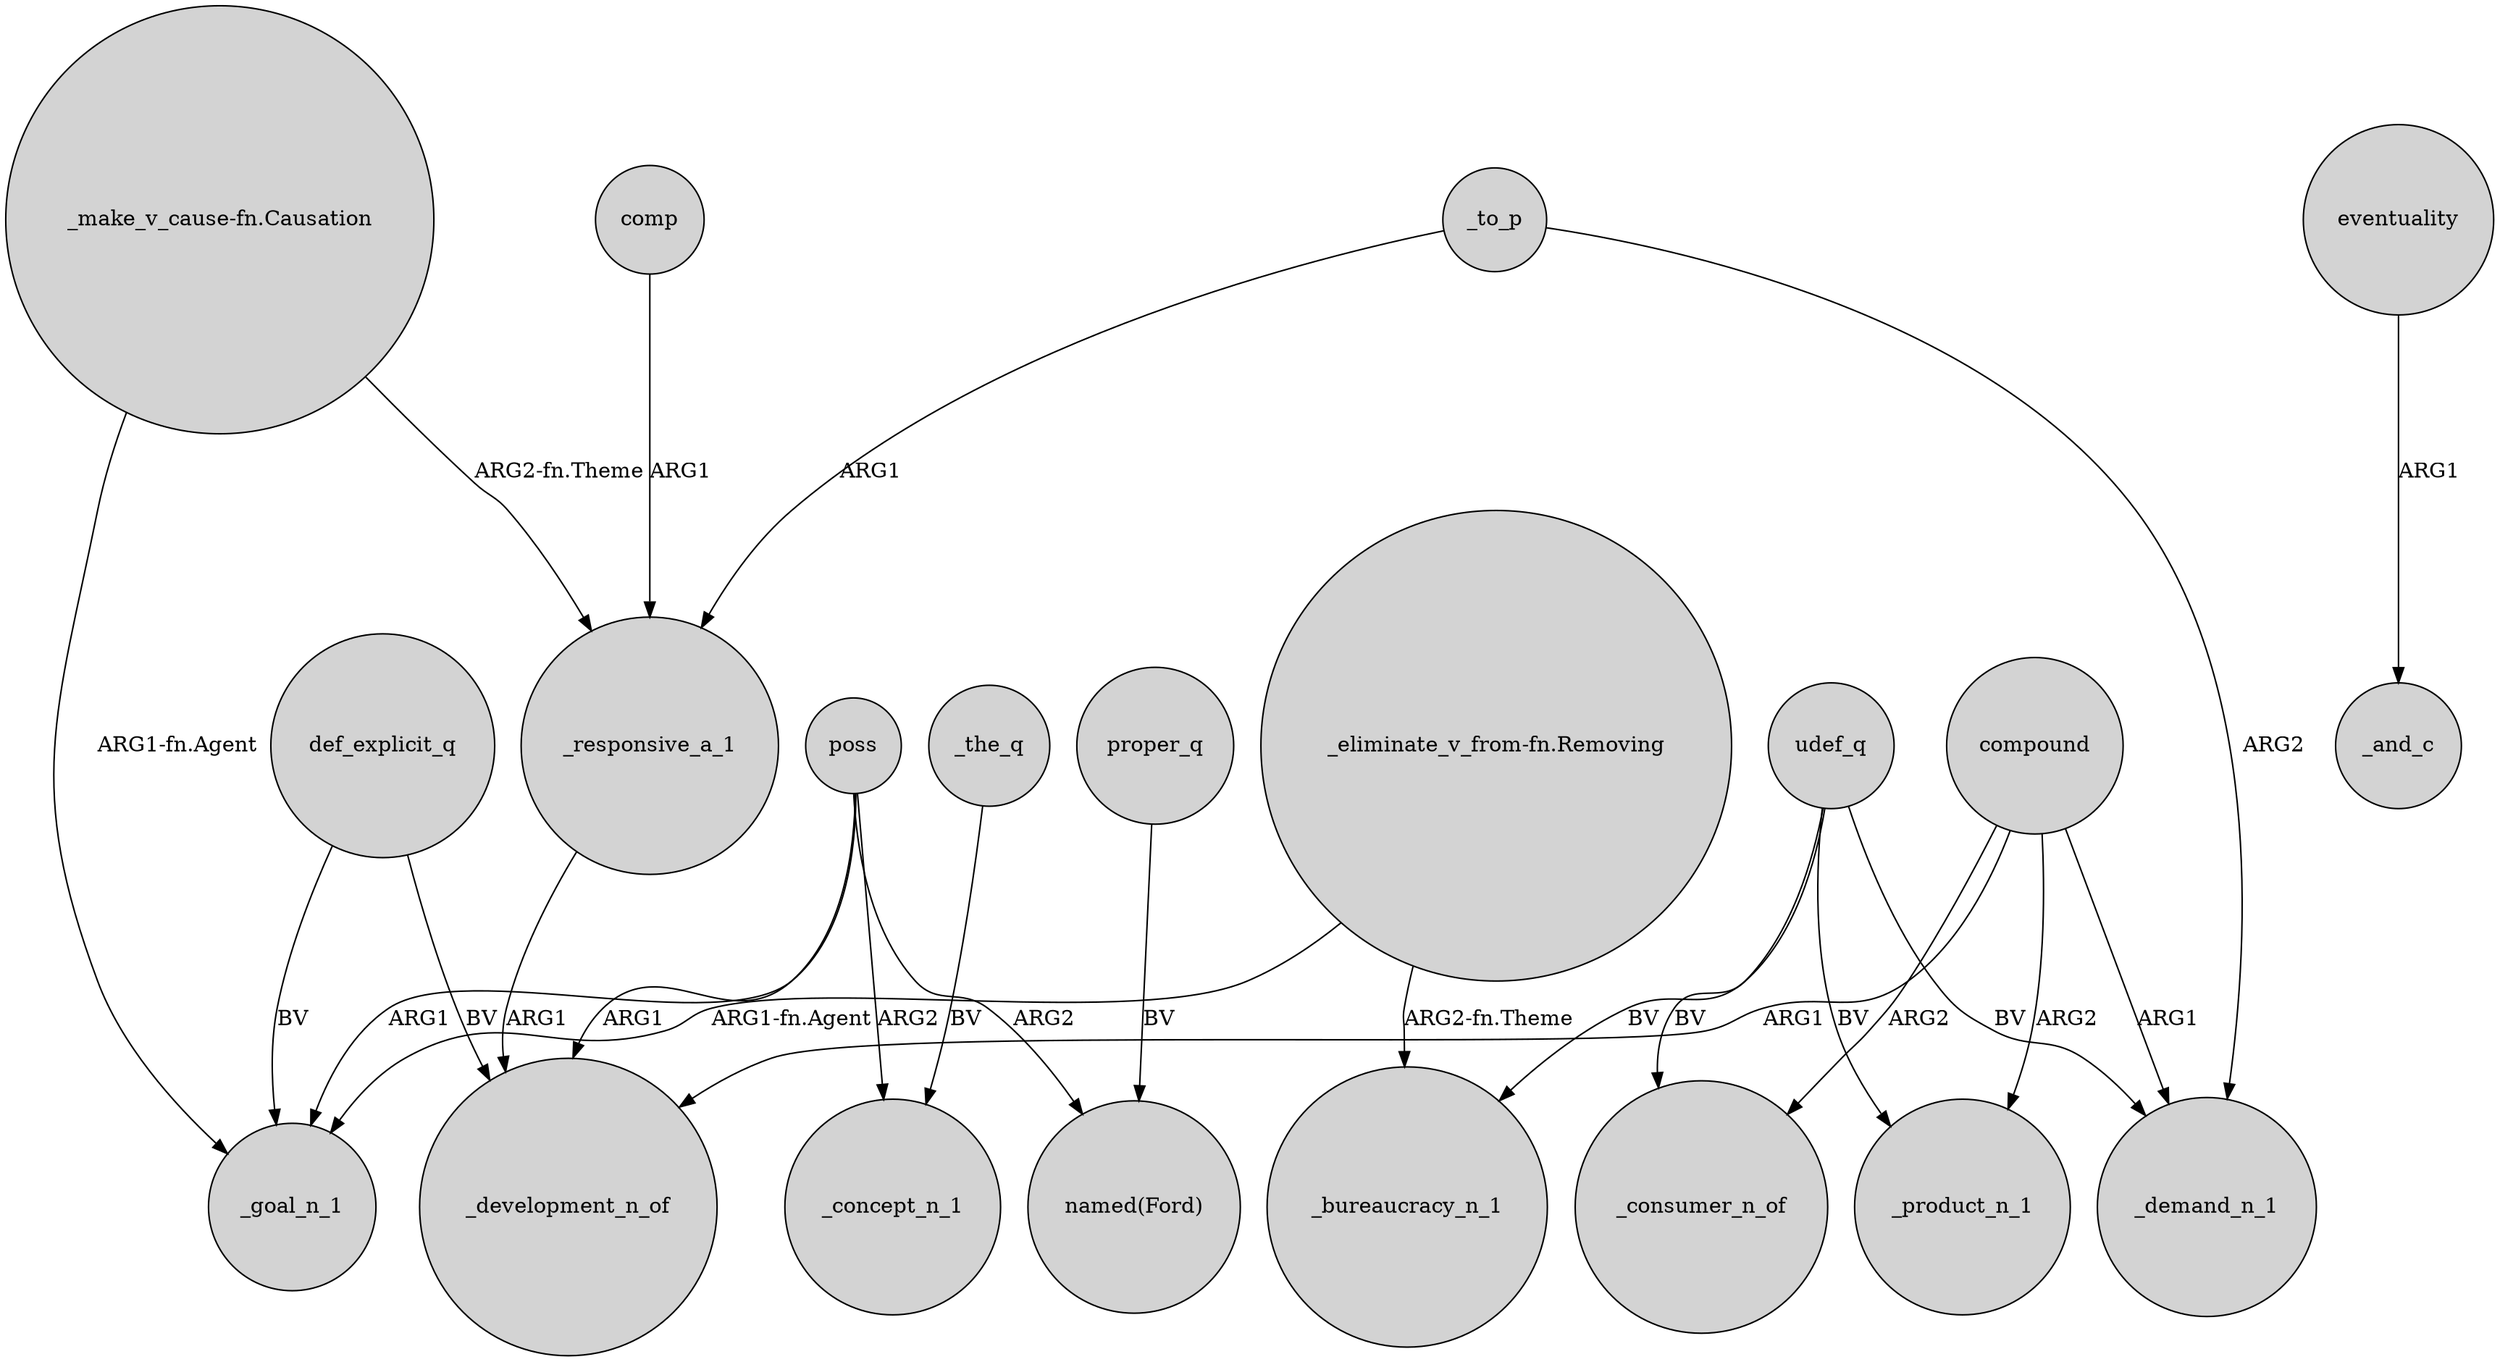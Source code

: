 digraph {
	node [shape=circle style=filled]
	def_explicit_q -> _development_n_of [label=BV]
	"_make_v_cause-fn.Causation" -> _goal_n_1 [label="ARG1-fn.Agent"]
	def_explicit_q -> _goal_n_1 [label=BV]
	_to_p -> _demand_n_1 [label=ARG2]
	compound -> _demand_n_1 [label=ARG1]
	_to_p -> _responsive_a_1 [label=ARG1]
	compound -> _product_n_1 [label=ARG2]
	"_make_v_cause-fn.Causation" -> _responsive_a_1 [label="ARG2-fn.Theme"]
	_the_q -> _concept_n_1 [label=BV]
	compound -> _development_n_of [label=ARG1]
	_responsive_a_1 -> _development_n_of [label=ARG1]
	poss -> _goal_n_1 [label=ARG1]
	poss -> _development_n_of [label=ARG1]
	udef_q -> _bureaucracy_n_1 [label=BV]
	comp -> _responsive_a_1 [label=ARG1]
	"_eliminate_v_from-fn.Removing" -> _bureaucracy_n_1 [label="ARG2-fn.Theme"]
	poss -> "named(Ford)" [label=ARG2]
	udef_q -> _demand_n_1 [label=BV]
	udef_q -> _consumer_n_of [label=BV]
	"_eliminate_v_from-fn.Removing" -> _goal_n_1 [label="ARG1-fn.Agent"]
	proper_q -> "named(Ford)" [label=BV]
	compound -> _consumer_n_of [label=ARG2]
	udef_q -> _product_n_1 [label=BV]
	poss -> _concept_n_1 [label=ARG2]
	eventuality -> _and_c [label=ARG1]
}
